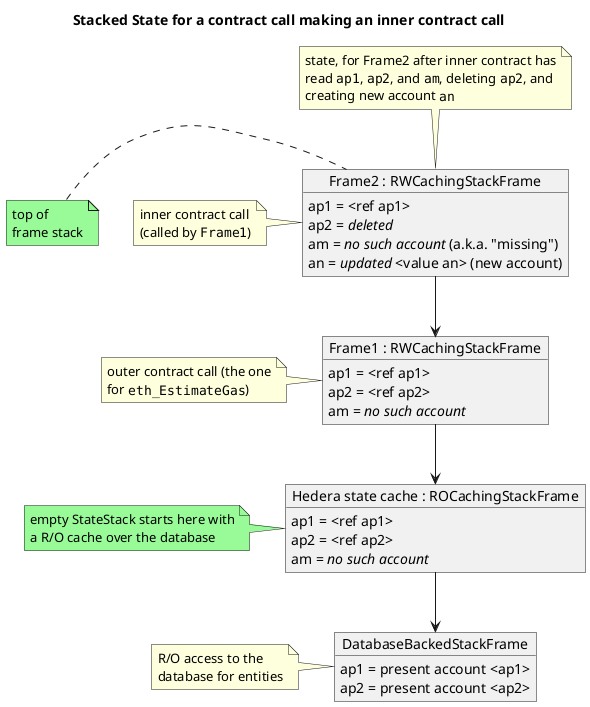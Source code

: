 @startuml
title Stacked State for a contract call making an inner contract call

object "Frame2 : RWCachingStackFrame" as Frame2 {
   ap1 = <ref ap1>
   ap2 = //deleted//
   am = //no such account// (a.k.a. "missing")
   an = //updated// <value an> (new account)
}

object "Frame1 : RWCachingStackFrame" as Frame1 {
   ap1 = <ref ap1>
   ap2 = <ref ap2>
   am = //no such account//
}

object "Hedera state cache : ROCachingStackFrame" as ROCache {
   ap1 = <ref ap1>
   ap2 = <ref ap2>
   am = //no such account//
}
object "DatabaseBackedStackFrame" as  DBAccess {
   ap1 = present account <ap1>
   ap2 = present account <ap2>
}

Frame2 --> Frame1
Frame1 --> ROCache
ROCache --> DBAccess


note as Title
   state, for Frame2 after inner contract has
   read ""ap1"", ""ap2"", and ""am"", deleting ""ap2"", and
   creating new account ""an""
end note
Title --[hidden]>Frame2
note left of Frame2 #palegreen : top of\nframe stack
note left of Frame2 : inner contract call\n(called by ""Frame1"")
note left of Frame1 : outer contract call (the one\nfor ""eth_EstimateGas"")
note left of ROCache #palegreen: empty StateStack starts here with\na R/O cache over the database
note left of DBAccess : R/O access to the\ndatabase for entities
@enduml
